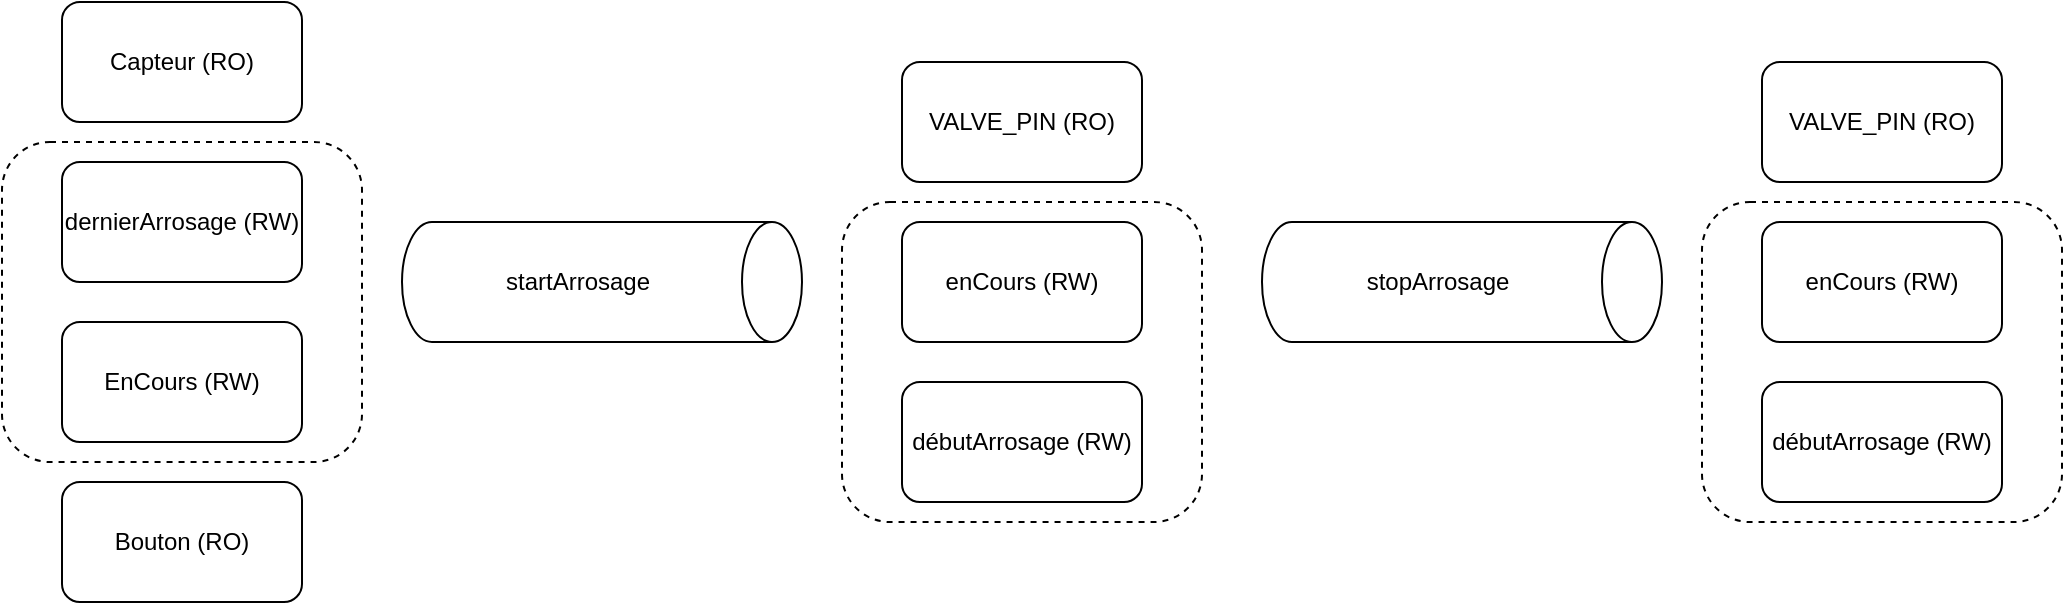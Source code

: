 <mxfile version="15.4.0" type="device"><diagram id="7Wcx9cVAX5AJ0XvMbkl5" name="Page-1"><mxGraphModel dx="768" dy="490" grid="1" gridSize="10" guides="1" tooltips="1" connect="1" arrows="1" fold="1" page="1" pageScale="1" pageWidth="827" pageHeight="1169" math="0" shadow="0"><root><mxCell id="0"/><mxCell id="1" parent="0"/><mxCell id="hmONvDDUfUgt5HV5-fBz-3" value="Capteur (RO)" style="rounded=1;whiteSpace=wrap;html=1;" vertex="1" parent="1"><mxGeometry x="90" y="110" width="120" height="60" as="geometry"/></mxCell><mxCell id="hmONvDDUfUgt5HV5-fBz-4" value="dernierArrosage (RW)" style="rounded=1;whiteSpace=wrap;html=1;" vertex="1" parent="1"><mxGeometry x="90" y="190" width="120" height="60" as="geometry"/></mxCell><mxCell id="hmONvDDUfUgt5HV5-fBz-5" value="EnCours (RW)" style="rounded=1;whiteSpace=wrap;html=1;" vertex="1" parent="1"><mxGeometry x="90" y="270" width="120" height="60" as="geometry"/></mxCell><mxCell id="hmONvDDUfUgt5HV5-fBz-6" value="Bouton (RO)" style="rounded=1;whiteSpace=wrap;html=1;" vertex="1" parent="1"><mxGeometry x="90" y="350" width="120" height="60" as="geometry"/></mxCell><mxCell id="hmONvDDUfUgt5HV5-fBz-7" value="startArrosage" style="shape=cylinder3;whiteSpace=wrap;html=1;boundedLbl=1;backgroundOutline=1;size=15;direction=south;" vertex="1" parent="1"><mxGeometry x="260" y="220" width="200" height="60" as="geometry"/></mxCell><mxCell id="hmONvDDUfUgt5HV5-fBz-8" value="VALVE_PIN (RO)" style="rounded=1;whiteSpace=wrap;html=1;" vertex="1" parent="1"><mxGeometry x="510" y="140" width="120" height="60" as="geometry"/></mxCell><mxCell id="hmONvDDUfUgt5HV5-fBz-9" value="enCours (RW)" style="rounded=1;whiteSpace=wrap;html=1;" vertex="1" parent="1"><mxGeometry x="510" y="220" width="120" height="60" as="geometry"/></mxCell><mxCell id="hmONvDDUfUgt5HV5-fBz-10" value="débutArrosage (RW)" style="rounded=1;whiteSpace=wrap;html=1;" vertex="1" parent="1"><mxGeometry x="510" y="300" width="120" height="60" as="geometry"/></mxCell><mxCell id="hmONvDDUfUgt5HV5-fBz-11" value="stopArrosage" style="shape=cylinder3;whiteSpace=wrap;html=1;boundedLbl=1;backgroundOutline=1;size=15;direction=south;" vertex="1" parent="1"><mxGeometry x="690" y="220" width="200" height="60" as="geometry"/></mxCell><mxCell id="hmONvDDUfUgt5HV5-fBz-12" value="VALVE_PIN (RO)" style="rounded=1;whiteSpace=wrap;html=1;" vertex="1" parent="1"><mxGeometry x="940" y="140" width="120" height="60" as="geometry"/></mxCell><mxCell id="hmONvDDUfUgt5HV5-fBz-13" value="enCours (RW)" style="rounded=1;whiteSpace=wrap;html=1;" vertex="1" parent="1"><mxGeometry x="940" y="220" width="120" height="60" as="geometry"/></mxCell><mxCell id="hmONvDDUfUgt5HV5-fBz-14" value="débutArrosage (RW)" style="rounded=1;whiteSpace=wrap;html=1;" vertex="1" parent="1"><mxGeometry x="940" y="300" width="120" height="60" as="geometry"/></mxCell><mxCell id="hmONvDDUfUgt5HV5-fBz-15" value="" style="rounded=1;whiteSpace=wrap;html=1;fillColor=none;dashed=1;" vertex="1" parent="1"><mxGeometry x="60" y="180" width="180" height="160" as="geometry"/></mxCell><mxCell id="hmONvDDUfUgt5HV5-fBz-16" value="" style="rounded=1;whiteSpace=wrap;html=1;fillColor=none;dashed=1;" vertex="1" parent="1"><mxGeometry x="480" y="210" width="180" height="160" as="geometry"/></mxCell><mxCell id="hmONvDDUfUgt5HV5-fBz-17" value="" style="rounded=1;whiteSpace=wrap;html=1;fillColor=none;dashed=1;" vertex="1" parent="1"><mxGeometry x="910" y="210" width="180" height="160" as="geometry"/></mxCell></root></mxGraphModel></diagram></mxfile>